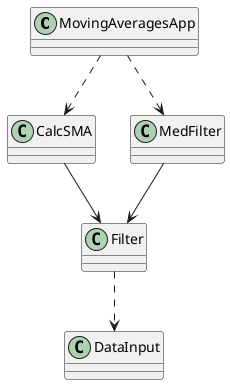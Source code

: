@startuml
'https://plantuml.com/sequence-diagram

'file.txt -- MovingAveragesApp
MovingAveragesApp ..> CalcSMA
CalcSMA --> Filter
MovingAveragesApp ..> MedFilter
MedFilter --> Filter
Filter ..> DataInput

@enduml